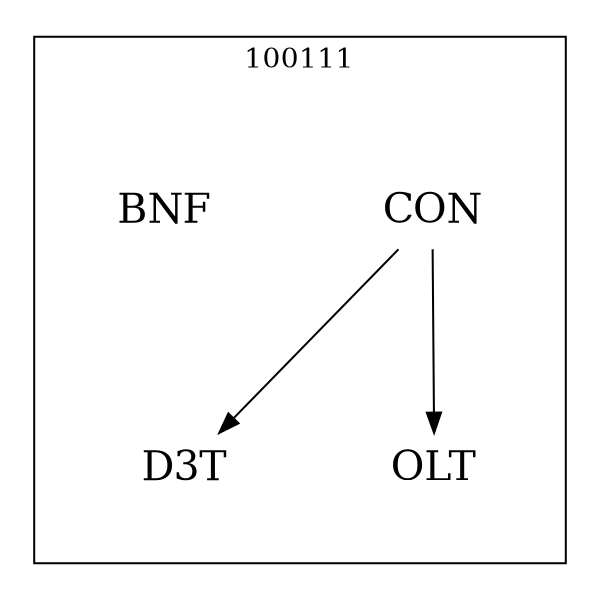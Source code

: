 strict digraph DAGS {
	size = "4,4!" ; ratio ="fill"; subgraph cluster_0{
			labeldoc = "t";
			label = "100111";node	[label= CON, shape = plaintext, fontsize=20] CON;node	[label= BNF, shape = plaintext, fontsize=20] BNF;node	[label= D3T, shape = plaintext, fontsize=20] D3T;node	[label= OLT, shape = plaintext, fontsize=20] OLT;
CON->D3T;
CON->OLT;
	}}